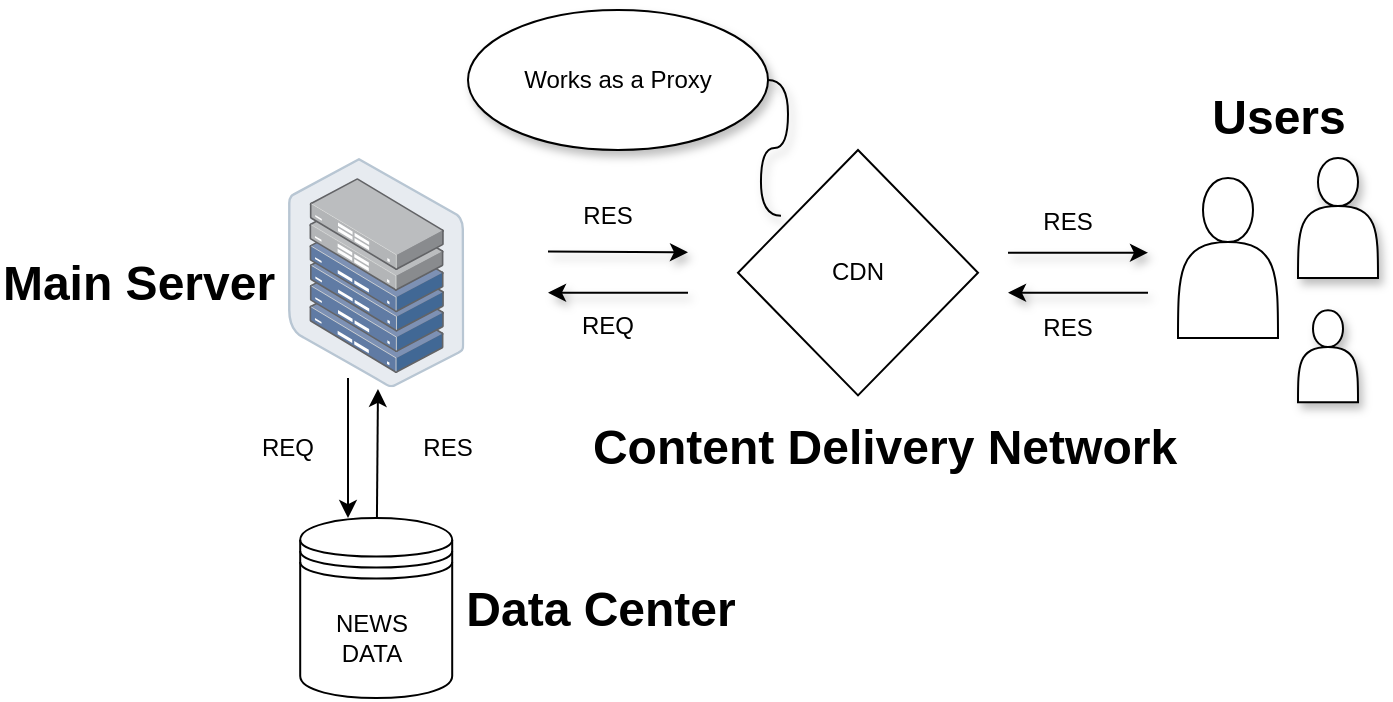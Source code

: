 <mxfile>
    <diagram id="MfrNYn7SllU8nPauodnd" name="Page-1">
        <mxGraphModel dx="928" dy="502" grid="1" gridSize="10" guides="1" tooltips="1" connect="1" arrows="1" fold="1" page="1" pageScale="1" pageWidth="850" pageHeight="1100" math="0" shadow="0">
            <root>
                <mxCell id="0"/>
                <mxCell id="1" parent="0"/>
                <mxCell id="29" value="" style="points=[];aspect=fixed;html=1;align=center;shadow=0;dashed=0;image;image=img/lib/allied_telesis/storage/Datacenter_Server_Half_Rack_ToR.svg;" vertex="1" parent="1">
                    <mxGeometry x="200" y="184.05" width="88.2" height="114.6" as="geometry"/>
                </mxCell>
                <mxCell id="30" value="" style="shape=actor;whiteSpace=wrap;html=1;" vertex="1" parent="1">
                    <mxGeometry x="645" y="194.05" width="50" height="80" as="geometry"/>
                </mxCell>
                <mxCell id="38" value="" style="endArrow=classic;html=1;shadow=1;" edge="1" parent="1">
                    <mxGeometry width="50" height="50" relative="1" as="geometry">
                        <mxPoint x="330" y="230.76" as="sourcePoint"/>
                        <mxPoint x="400" y="231.173" as="targetPoint"/>
                    </mxGeometry>
                </mxCell>
                <mxCell id="40" value="RES" style="text;html=1;strokeColor=none;fillColor=none;align=center;verticalAlign=middle;whiteSpace=wrap;rounded=0;shadow=1;" vertex="1" parent="1">
                    <mxGeometry x="330" y="201.35" width="60" height="22.7" as="geometry"/>
                </mxCell>
                <mxCell id="41" value="" style="endArrow=classic;html=1;shadow=1;" edge="1" parent="1">
                    <mxGeometry width="50" height="50" relative="1" as="geometry">
                        <mxPoint x="400" y="251.35" as="sourcePoint"/>
                        <mxPoint x="330" y="251.35" as="targetPoint"/>
                        <Array as="points">
                            <mxPoint x="340" y="251.35"/>
                        </Array>
                    </mxGeometry>
                </mxCell>
                <mxCell id="42" value="REQ" style="text;html=1;strokeColor=none;fillColor=none;align=center;verticalAlign=middle;whiteSpace=wrap;rounded=0;shadow=1;" vertex="1" parent="1">
                    <mxGeometry x="330" y="254.05" width="60" height="27.3" as="geometry"/>
                </mxCell>
                <mxCell id="44" style="edgeStyle=none;html=1;entryX=0.51;entryY=1.007;entryDx=0;entryDy=0;entryPerimeter=0;" edge="1" parent="1" source="43" target="29">
                    <mxGeometry relative="1" as="geometry"/>
                </mxCell>
                <mxCell id="43" value="" style="shape=datastore;whiteSpace=wrap;html=1;" vertex="1" parent="1">
                    <mxGeometry x="206.1" y="364.05" width="76" height="90" as="geometry"/>
                </mxCell>
                <mxCell id="48" value="NEWS DATA" style="text;html=1;strokeColor=none;fillColor=none;align=center;verticalAlign=middle;whiteSpace=wrap;rounded=0;" vertex="1" parent="1">
                    <mxGeometry x="214.1" y="404.05" width="55.9" height="40" as="geometry"/>
                </mxCell>
                <mxCell id="49" value="" style="endArrow=classic;html=1;" edge="1" parent="1">
                    <mxGeometry width="50" height="50" relative="1" as="geometry">
                        <mxPoint x="230" y="294.05" as="sourcePoint"/>
                        <mxPoint x="230" y="364.05" as="targetPoint"/>
                    </mxGeometry>
                </mxCell>
                <mxCell id="50" value="REQ" style="text;html=1;strokeColor=none;fillColor=none;align=center;verticalAlign=middle;whiteSpace=wrap;rounded=0;" vertex="1" parent="1">
                    <mxGeometry x="170" y="314.05" width="60" height="30" as="geometry"/>
                </mxCell>
                <mxCell id="51" value="RES" style="text;html=1;strokeColor=none;fillColor=none;align=center;verticalAlign=middle;whiteSpace=wrap;rounded=0;" vertex="1" parent="1">
                    <mxGeometry x="250" y="314.05" width="60" height="30" as="geometry"/>
                </mxCell>
                <mxCell id="52" value="CDN" style="rhombus;whiteSpace=wrap;html=1;" vertex="1" parent="1">
                    <mxGeometry x="425" y="180" width="120" height="122.7" as="geometry"/>
                </mxCell>
                <mxCell id="53" value="" style="endArrow=classic;html=1;shadow=1;" edge="1" parent="1">
                    <mxGeometry width="50" height="50" relative="1" as="geometry">
                        <mxPoint x="560" y="231.35" as="sourcePoint"/>
                        <mxPoint x="630" y="231.35" as="targetPoint"/>
                    </mxGeometry>
                </mxCell>
                <mxCell id="54" value="" style="endArrow=classic;html=1;shadow=1;" edge="1" parent="1">
                    <mxGeometry width="50" height="50" relative="1" as="geometry">
                        <mxPoint x="630" y="251.35" as="sourcePoint"/>
                        <mxPoint x="560" y="251.35" as="targetPoint"/>
                    </mxGeometry>
                </mxCell>
                <mxCell id="55" value="RES" style="text;html=1;strokeColor=none;fillColor=none;align=center;verticalAlign=middle;whiteSpace=wrap;rounded=0;shadow=1;" vertex="1" parent="1">
                    <mxGeometry x="560" y="201.35" width="60" height="30" as="geometry"/>
                </mxCell>
                <mxCell id="56" value="RES" style="text;html=1;strokeColor=none;fillColor=none;align=center;verticalAlign=middle;whiteSpace=wrap;rounded=0;shadow=1;" vertex="1" parent="1">
                    <mxGeometry x="560" y="254.05" width="60" height="30" as="geometry"/>
                </mxCell>
                <mxCell id="57" value="Main Server" style="text;strokeColor=none;fillColor=none;html=1;fontSize=24;fontStyle=1;verticalAlign=middle;align=center;shadow=1;" vertex="1" parent="1">
                    <mxGeometry x="60" y="224.05" width="130" height="45.95" as="geometry"/>
                </mxCell>
                <mxCell id="58" value="Data Center" style="text;strokeColor=none;fillColor=none;html=1;fontSize=24;fontStyle=1;verticalAlign=middle;align=center;shadow=1;" vertex="1" parent="1">
                    <mxGeometry x="282.1" y="380" width="147.9" height="60" as="geometry"/>
                </mxCell>
                <mxCell id="59" value="Content Delivery Network" style="text;strokeColor=none;fillColor=none;html=1;fontSize=24;fontStyle=1;verticalAlign=middle;align=center;shadow=1;" vertex="1" parent="1">
                    <mxGeometry x="350" y="306.08" width="295" height="45.95" as="geometry"/>
                </mxCell>
                <mxCell id="60" value="Users" style="text;strokeColor=none;fillColor=none;html=1;fontSize=24;fontStyle=1;verticalAlign=middle;align=center;shadow=1;" vertex="1" parent="1">
                    <mxGeometry x="645" y="144.05" width="100" height="40" as="geometry"/>
                </mxCell>
                <mxCell id="64" style="edgeStyle=entityRelationEdgeStyle;html=1;startArrow=none;endArrow=none;segment=10;curved=1;sourcePerimeterSpacing=0;targetPerimeterSpacing=0;entryX=0.179;entryY=0.268;entryDx=0;entryDy=0;entryPerimeter=0;shadow=1;" edge="1" parent="1" source="63" target="52">
                    <mxGeometry relative="1" as="geometry"/>
                </mxCell>
                <mxCell id="63" value="Works as a Proxy" style="ellipse;whiteSpace=wrap;html=1;align=center;newEdgeStyle={&quot;edgeStyle&quot;:&quot;entityRelationEdgeStyle&quot;,&quot;startArrow&quot;:&quot;none&quot;,&quot;endArrow&quot;:&quot;none&quot;,&quot;segment&quot;:10,&quot;curved&quot;:1,&quot;sourcePerimeterSpacing&quot;:0,&quot;targetPerimeterSpacing&quot;:0};treeFolding=1;treeMoving=1;shadow=1;" vertex="1" parent="1">
                    <mxGeometry x="290" y="110" width="150" height="70" as="geometry"/>
                </mxCell>
                <mxCell id="65" value="" style="shape=actor;whiteSpace=wrap;html=1;shadow=1;" vertex="1" parent="1">
                    <mxGeometry x="705" y="184.05" width="40" height="60" as="geometry"/>
                </mxCell>
                <mxCell id="66" value="" style="shape=actor;whiteSpace=wrap;html=1;shadow=1;" vertex="1" parent="1">
                    <mxGeometry x="705" y="260.13" width="30" height="45.95" as="geometry"/>
                </mxCell>
            </root>
        </mxGraphModel>
    </diagram>
</mxfile>